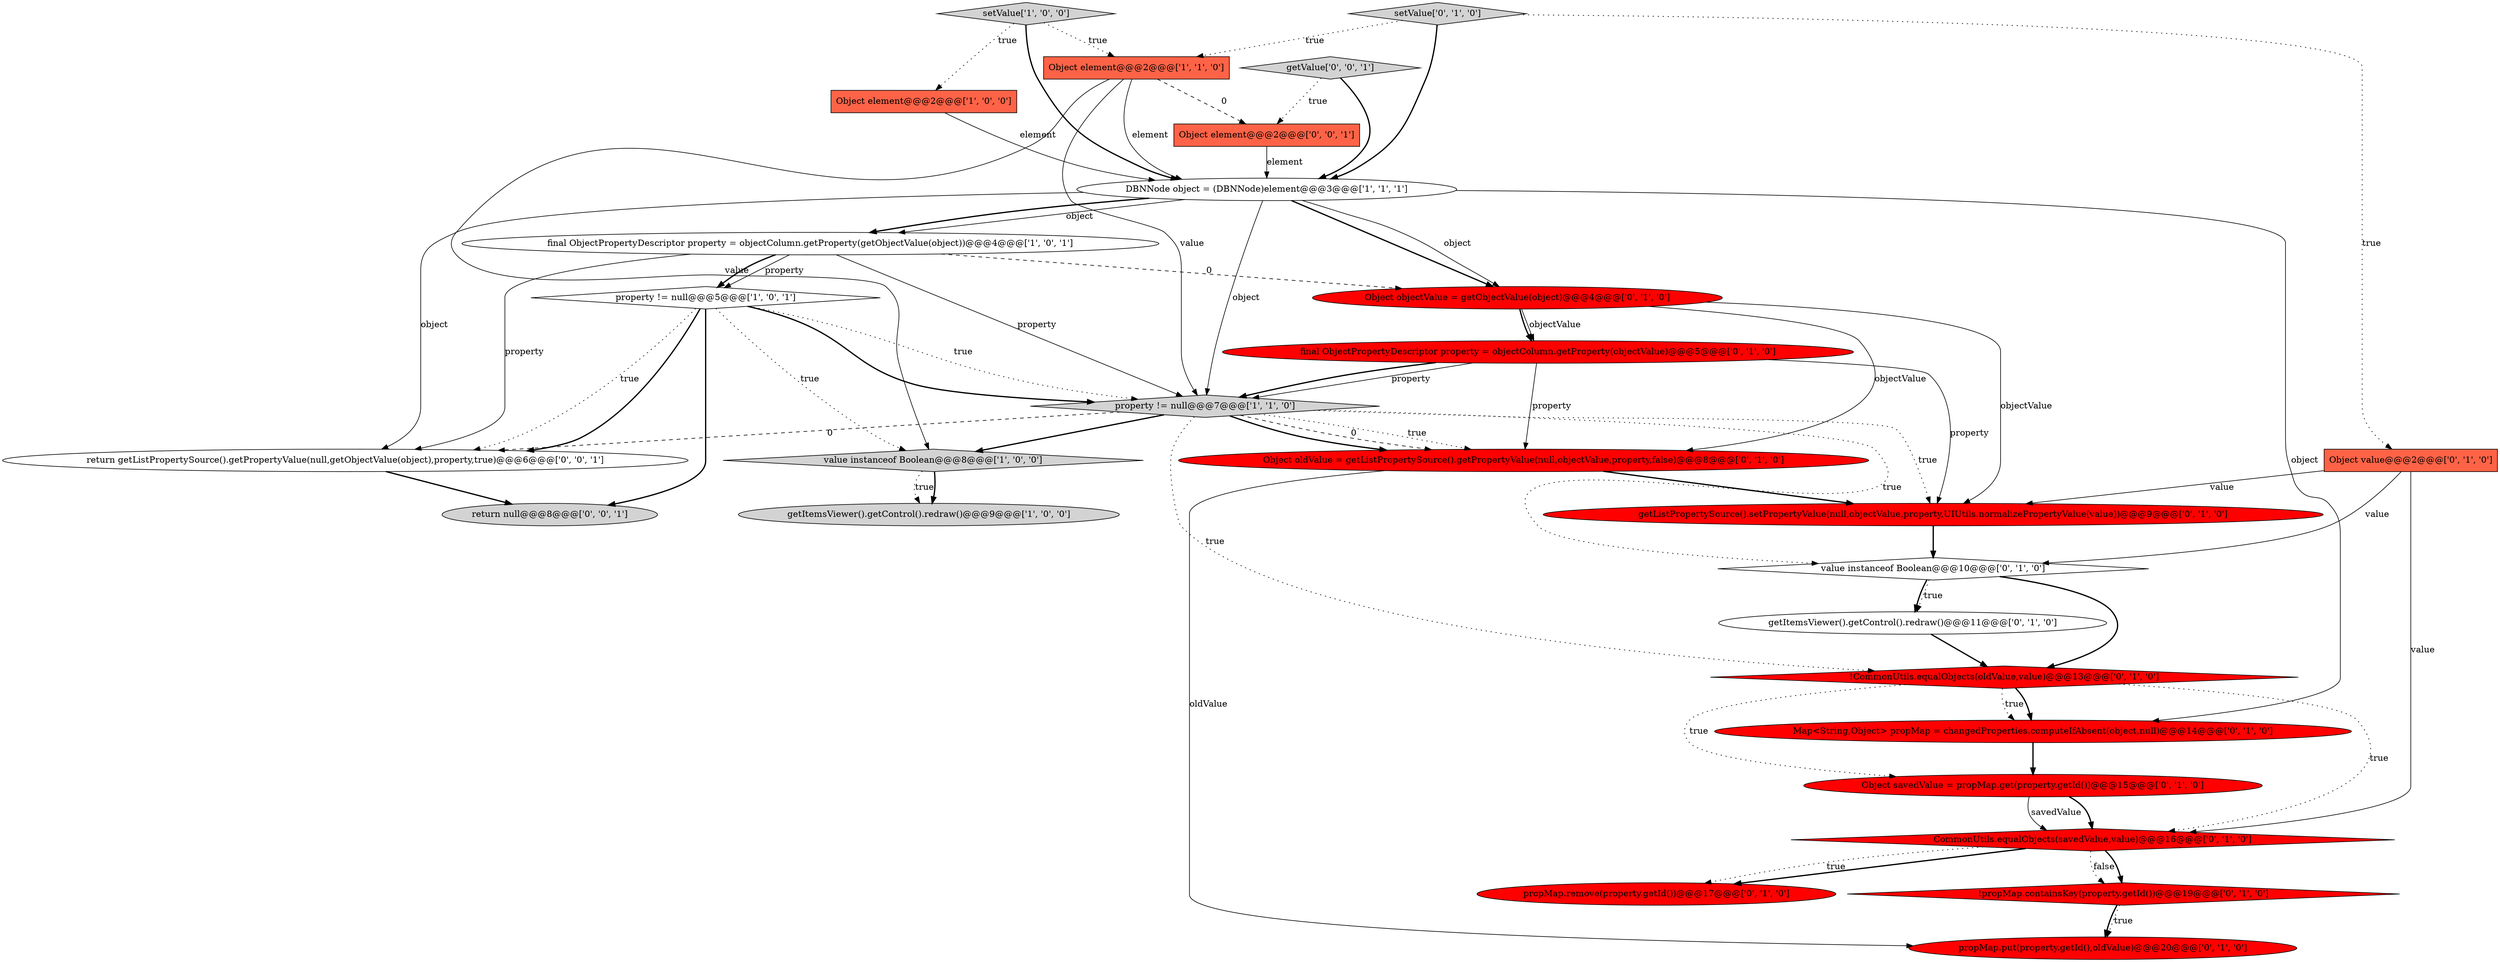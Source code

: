 digraph {
7 [style = filled, label = "property != null@@@5@@@['1', '0', '1']", fillcolor = white, shape = diamond image = "AAA0AAABBB1BBB"];
15 [style = filled, label = "setValue['0', '1', '0']", fillcolor = lightgray, shape = diamond image = "AAA0AAABBB2BBB"];
25 [style = filled, label = "Object element@@@2@@@['0', '0', '1']", fillcolor = tomato, shape = box image = "AAA0AAABBB3BBB"];
20 [style = filled, label = "getListPropertySource().setPropertyValue(null,objectValue,property,UIUtils.normalizePropertyValue(value))@@@9@@@['0', '1', '0']", fillcolor = red, shape = ellipse image = "AAA1AAABBB2BBB"];
0 [style = filled, label = "Object element@@@2@@@['1', '0', '0']", fillcolor = tomato, shape = box image = "AAA0AAABBB1BBB"];
26 [style = filled, label = "return null@@@8@@@['0', '0', '1']", fillcolor = lightgray, shape = ellipse image = "AAA0AAABBB3BBB"];
2 [style = filled, label = "value instanceof Boolean@@@8@@@['1', '0', '0']", fillcolor = lightgray, shape = diamond image = "AAA0AAABBB1BBB"];
3 [style = filled, label = "getItemsViewer().getControl().redraw()@@@9@@@['1', '0', '0']", fillcolor = lightgray, shape = ellipse image = "AAA0AAABBB1BBB"];
22 [style = filled, label = "Object oldValue = getListPropertySource().getPropertyValue(null,objectValue,property,false)@@@8@@@['0', '1', '0']", fillcolor = red, shape = ellipse image = "AAA1AAABBB2BBB"];
12 [style = filled, label = "final ObjectPropertyDescriptor property = objectColumn.getProperty(objectValue)@@@5@@@['0', '1', '0']", fillcolor = red, shape = ellipse image = "AAA1AAABBB2BBB"];
14 [style = filled, label = "Object objectValue = getObjectValue(object)@@@4@@@['0', '1', '0']", fillcolor = red, shape = ellipse image = "AAA1AAABBB2BBB"];
1 [style = filled, label = "Object element@@@2@@@['1', '1', '0']", fillcolor = tomato, shape = box image = "AAA0AAABBB1BBB"];
4 [style = filled, label = "setValue['1', '0', '0']", fillcolor = lightgray, shape = diamond image = "AAA0AAABBB1BBB"];
5 [style = filled, label = "DBNNode object = (DBNNode)element@@@3@@@['1', '1', '1']", fillcolor = white, shape = ellipse image = "AAA0AAABBB1BBB"];
19 [style = filled, label = "Object value@@@2@@@['0', '1', '0']", fillcolor = tomato, shape = box image = "AAA0AAABBB2BBB"];
18 [style = filled, label = "propMap.put(property.getId(),oldValue)@@@20@@@['0', '1', '0']", fillcolor = red, shape = ellipse image = "AAA1AAABBB2BBB"];
6 [style = filled, label = "final ObjectPropertyDescriptor property = objectColumn.getProperty(getObjectValue(object))@@@4@@@['1', '0', '1']", fillcolor = white, shape = ellipse image = "AAA0AAABBB1BBB"];
17 [style = filled, label = "!CommonUtils.equalObjects(oldValue,value)@@@13@@@['0', '1', '0']", fillcolor = red, shape = diamond image = "AAA1AAABBB2BBB"];
9 [style = filled, label = "getItemsViewer().getControl().redraw()@@@11@@@['0', '1', '0']", fillcolor = white, shape = ellipse image = "AAA0AAABBB2BBB"];
8 [style = filled, label = "property != null@@@7@@@['1', '1', '0']", fillcolor = lightgray, shape = diamond image = "AAA0AAABBB1BBB"];
24 [style = filled, label = "getValue['0', '0', '1']", fillcolor = lightgray, shape = diamond image = "AAA0AAABBB3BBB"];
23 [style = filled, label = "value instanceof Boolean@@@10@@@['0', '1', '0']", fillcolor = white, shape = diamond image = "AAA0AAABBB2BBB"];
10 [style = filled, label = "!propMap.containsKey(property.getId())@@@19@@@['0', '1', '0']", fillcolor = red, shape = diamond image = "AAA1AAABBB2BBB"];
27 [style = filled, label = "return getListPropertySource().getPropertyValue(null,getObjectValue(object),property,true)@@@6@@@['0', '0', '1']", fillcolor = white, shape = ellipse image = "AAA0AAABBB3BBB"];
16 [style = filled, label = "CommonUtils.equalObjects(savedValue,value)@@@16@@@['0', '1', '0']", fillcolor = red, shape = diamond image = "AAA1AAABBB2BBB"];
13 [style = filled, label = "propMap.remove(property.getId())@@@17@@@['0', '1', '0']", fillcolor = red, shape = ellipse image = "AAA1AAABBB2BBB"];
11 [style = filled, label = "Map<String,Object> propMap = changedProperties.computeIfAbsent(object,null)@@@14@@@['0', '1', '0']", fillcolor = red, shape = ellipse image = "AAA1AAABBB2BBB"];
21 [style = filled, label = "Object savedValue = propMap.get(property.getId())@@@15@@@['0', '1', '0']", fillcolor = red, shape = ellipse image = "AAA1AAABBB2BBB"];
2->3 [style = dotted, label="true"];
16->10 [style = dotted, label="false"];
10->18 [style = dotted, label="true"];
10->18 [style = bold, label=""];
14->22 [style = solid, label="objectValue"];
7->2 [style = dotted, label="true"];
16->13 [style = bold, label=""];
25->5 [style = solid, label="element"];
16->13 [style = dotted, label="true"];
4->1 [style = dotted, label="true"];
16->10 [style = bold, label=""];
0->5 [style = solid, label="element"];
24->25 [style = dotted, label="true"];
19->23 [style = solid, label="value"];
2->3 [style = bold, label=""];
11->21 [style = bold, label=""];
4->0 [style = dotted, label="true"];
8->17 [style = dotted, label="true"];
12->8 [style = solid, label="property"];
17->11 [style = dotted, label="true"];
8->23 [style = dotted, label="true"];
9->17 [style = bold, label=""];
1->8 [style = solid, label="value"];
5->14 [style = bold, label=""];
6->7 [style = solid, label="property"];
5->14 [style = solid, label="object"];
22->18 [style = solid, label="oldValue"];
7->8 [style = bold, label=""];
6->14 [style = dashed, label="0"];
23->9 [style = dotted, label="true"];
15->5 [style = bold, label=""];
24->5 [style = bold, label=""];
12->22 [style = solid, label="property"];
5->6 [style = solid, label="object"];
8->22 [style = bold, label=""];
7->26 [style = bold, label=""];
5->8 [style = solid, label="object"];
14->20 [style = solid, label="objectValue"];
14->12 [style = solid, label="objectValue"];
17->16 [style = dotted, label="true"];
8->22 [style = dashed, label="0"];
19->16 [style = solid, label="value"];
27->26 [style = bold, label=""];
5->6 [style = bold, label=""];
20->23 [style = bold, label=""];
8->2 [style = bold, label=""];
22->20 [style = bold, label=""];
5->11 [style = solid, label="object"];
1->2 [style = solid, label="value"];
12->8 [style = bold, label=""];
15->1 [style = dotted, label="true"];
15->19 [style = dotted, label="true"];
19->20 [style = solid, label="value"];
14->12 [style = bold, label=""];
5->27 [style = solid, label="object"];
12->20 [style = solid, label="property"];
7->27 [style = bold, label=""];
21->16 [style = bold, label=""];
8->22 [style = dotted, label="true"];
7->27 [style = dotted, label="true"];
8->27 [style = dashed, label="0"];
23->17 [style = bold, label=""];
6->8 [style = solid, label="property"];
8->20 [style = dotted, label="true"];
6->7 [style = bold, label=""];
1->25 [style = dashed, label="0"];
7->8 [style = dotted, label="true"];
17->21 [style = dotted, label="true"];
23->9 [style = bold, label=""];
1->5 [style = solid, label="element"];
4->5 [style = bold, label=""];
21->16 [style = solid, label="savedValue"];
17->11 [style = bold, label=""];
6->27 [style = solid, label="property"];
}

